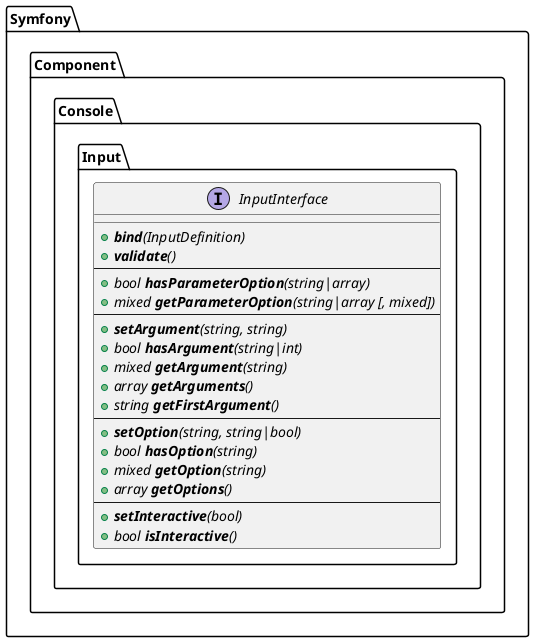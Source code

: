 @startuml
namespace Symfony.Component.Console.Input {
    interface InputInterface {
        __
        {abstract} +<b>bind</b>(InputDefinition)
        {abstract} +<b>validate</b>()
        --
        {abstract} +bool <b>hasParameterOption</b>(string|array)
        {abstract} +mixed <b>getParameterOption</b>(string|array [, mixed])
        --
        {abstract} +<b>setArgument</b>(string, string)
        {abstract} +bool <b>hasArgument</b>(string|int)
        {abstract} +mixed <b>getArgument</b>(string)
        {abstract} +array <b>getArguments</b>()
        {abstract} +string <b>getFirstArgument</b>()
        --
        {abstract} +<b>setOption</b>(string, string|bool)
        {abstract} +bool <b>hasOption</b>(string)
        {abstract} +mixed <b>getOption</b>(string)
        {abstract} +array <b>getOptions</b>()
        --
        {abstract} +<b>setInteractive</b>(bool)
        {abstract} +bool <b>isInteractive</b>()
    }
}
@enduml
